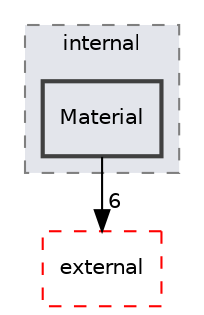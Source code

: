 digraph "C:/__PR00F__/___developing___/projects/PGE/PGE/PURE/include/internal/Material"
{
 // LATEX_PDF_SIZE
  edge [fontname="Helvetica",fontsize="10",labelfontname="Helvetica",labelfontsize="10"];
  node [fontname="Helvetica",fontsize="10",shape=record];
  compound=true
  subgraph clusterdir_6b2e83f7bfb6188e7f08cd730fe93308 {
    graph [ bgcolor="#e3e5eb", pencolor="grey50", style="filled,dashed,", label="internal", fontname="Helvetica", fontsize="10", URL="dir_6b2e83f7bfb6188e7f08cd730fe93308.html"]
  dir_e86c0314d839ced5b73bd757c9b262ba [shape=box, label="Material", style="filled,bold,", fillcolor="#e3e5eb", color="grey25", URL="dir_e86c0314d839ced5b73bd757c9b262ba.html"];
  }
  dir_084c3372eb33ddff2f732c4dd4944db2 [shape=box, label="external", style="dashed,", fillcolor="#e3e5eb", color="red", URL="dir_084c3372eb33ddff2f732c4dd4944db2.html"];
  dir_e86c0314d839ced5b73bd757c9b262ba->dir_084c3372eb33ddff2f732c4dd4944db2 [headlabel="6", labeldistance=1.5 headhref="dir_000014_000004.html"];
}
